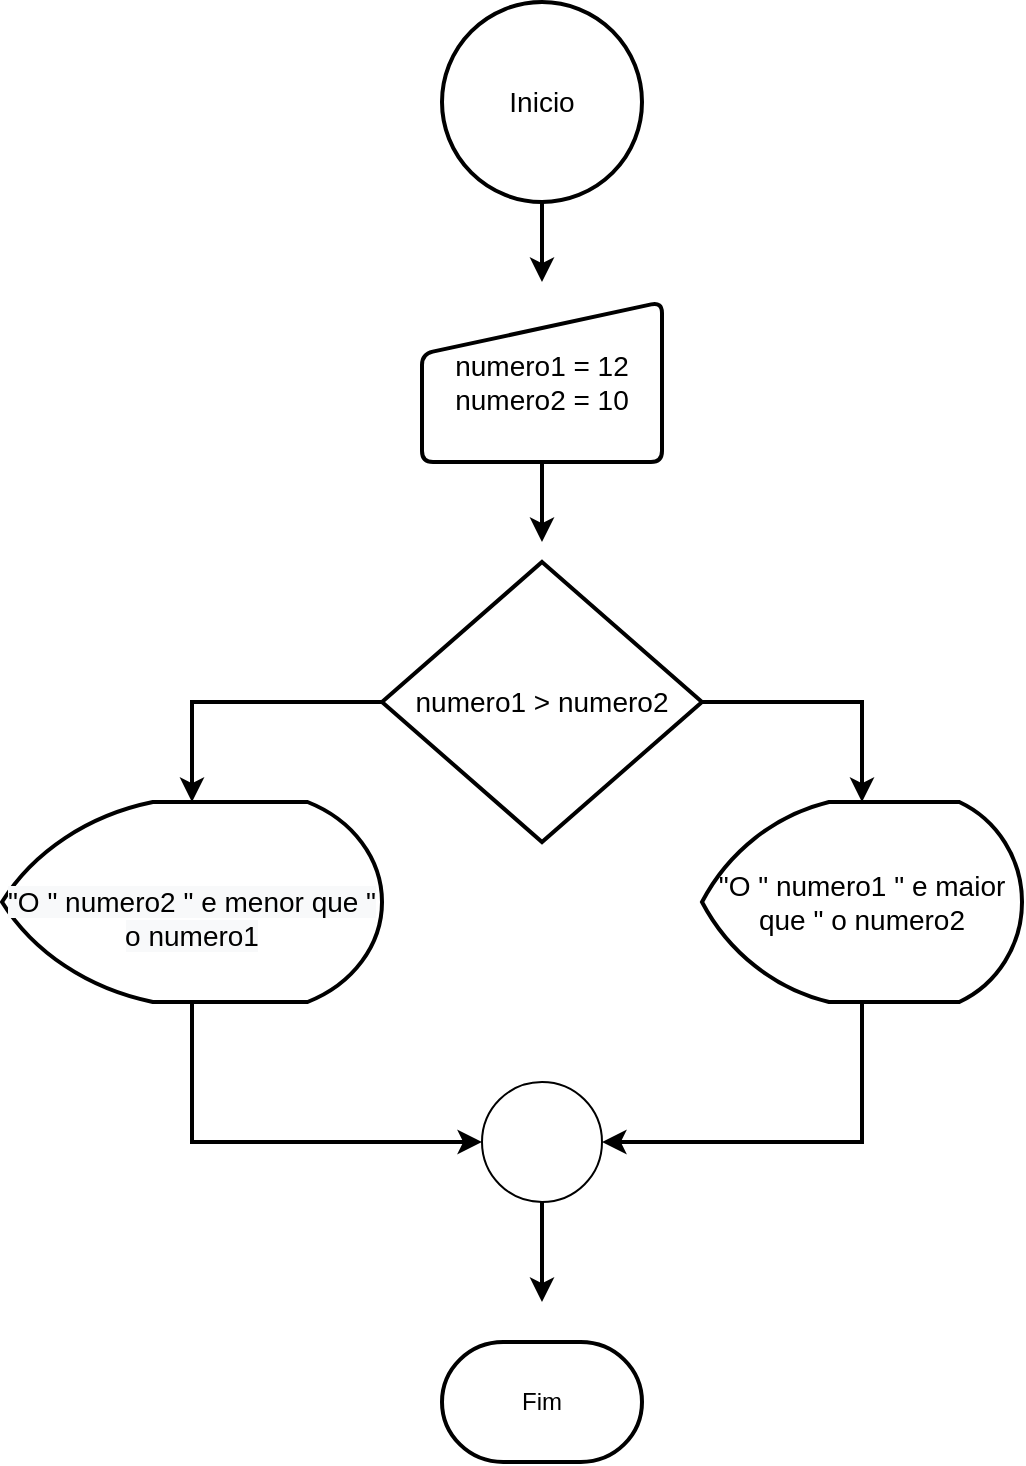 <mxfile version="13.9.9" type="onedrive"><diagram id="eAXtuDwZsXe_bkRFVHXI" name="Page-1"><mxGraphModel dx="868" dy="482" grid="1" gridSize="10" guides="1" tooltips="1" connect="1" arrows="1" fold="1" page="1" pageScale="1" pageWidth="827" pageHeight="1169" math="0" shadow="0"><root><mxCell id="0"/><mxCell id="1" parent="0"/><mxCell id="LH7oV-ndyfYwYdJWingN-4" style="edgeStyle=orthogonalEdgeStyle;rounded=0;orthogonalLoop=1;jettySize=auto;html=1;exitX=0.5;exitY=1;exitDx=0;exitDy=0;exitPerimeter=0;strokeWidth=2;" edge="1" parent="1" source="LH7oV-ndyfYwYdJWingN-1"><mxGeometry relative="1" as="geometry"><mxPoint x="330" y="180" as="targetPoint"/></mxGeometry></mxCell><mxCell id="LH7oV-ndyfYwYdJWingN-1" value="&lt;font style=&quot;font-size: 14px&quot;&gt;Inicio&lt;/font&gt;" style="strokeWidth=2;html=1;shape=mxgraph.flowchart.start_2;whiteSpace=wrap;" vertex="1" parent="1"><mxGeometry x="280" y="40" width="100" height="100" as="geometry"/></mxCell><mxCell id="LH7oV-ndyfYwYdJWingN-5" style="edgeStyle=orthogonalEdgeStyle;rounded=0;orthogonalLoop=1;jettySize=auto;html=1;exitX=0.5;exitY=1;exitDx=0;exitDy=0;strokeWidth=2;" edge="1" parent="1" source="LH7oV-ndyfYwYdJWingN-2"><mxGeometry relative="1" as="geometry"><mxPoint x="330" y="310" as="targetPoint"/></mxGeometry></mxCell><mxCell id="LH7oV-ndyfYwYdJWingN-2" value="&lt;font style=&quot;font-size: 14px&quot;&gt;numero1 = 12&lt;br&gt;&lt;/font&gt;&lt;font style=&quot;font-size: 14px&quot;&gt;numero2 = 10&lt;/font&gt;" style="html=1;strokeWidth=2;shape=manualInput;whiteSpace=wrap;rounded=1;size=26;arcSize=11;" vertex="1" parent="1"><mxGeometry x="270" y="190" width="120" height="80" as="geometry"/></mxCell><mxCell id="LH7oV-ndyfYwYdJWingN-9" style="edgeStyle=orthogonalEdgeStyle;rounded=0;orthogonalLoop=1;jettySize=auto;html=1;exitX=1;exitY=0.5;exitDx=0;exitDy=0;exitPerimeter=0;entryX=0.5;entryY=0;entryDx=0;entryDy=0;entryPerimeter=0;strokeWidth=2;" edge="1" parent="1" source="LH7oV-ndyfYwYdJWingN-3" target="LH7oV-ndyfYwYdJWingN-7"><mxGeometry relative="1" as="geometry"/></mxCell><mxCell id="LH7oV-ndyfYwYdJWingN-10" style="edgeStyle=orthogonalEdgeStyle;rounded=0;orthogonalLoop=1;jettySize=auto;html=1;exitX=0;exitY=0.5;exitDx=0;exitDy=0;exitPerimeter=0;entryX=0.5;entryY=0;entryDx=0;entryDy=0;entryPerimeter=0;strokeWidth=2;" edge="1" parent="1" source="LH7oV-ndyfYwYdJWingN-3" target="LH7oV-ndyfYwYdJWingN-8"><mxGeometry relative="1" as="geometry"/></mxCell><mxCell id="LH7oV-ndyfYwYdJWingN-3" value="&lt;font style=&quot;font-size: 14px&quot;&gt;numero1 &amp;gt; numero2&lt;/font&gt;" style="strokeWidth=2;html=1;shape=mxgraph.flowchart.decision;whiteSpace=wrap;" vertex="1" parent="1"><mxGeometry x="250" y="320" width="160" height="140" as="geometry"/></mxCell><mxCell id="LH7oV-ndyfYwYdJWingN-14" style="edgeStyle=orthogonalEdgeStyle;rounded=0;orthogonalLoop=1;jettySize=auto;html=1;exitX=0.5;exitY=1;exitDx=0;exitDy=0;exitPerimeter=0;entryX=1;entryY=0.5;entryDx=0;entryDy=0;entryPerimeter=0;strokeWidth=2;" edge="1" parent="1" source="LH7oV-ndyfYwYdJWingN-7" target="LH7oV-ndyfYwYdJWingN-12"><mxGeometry relative="1" as="geometry"/></mxCell><mxCell id="LH7oV-ndyfYwYdJWingN-7" value="&lt;font style=&quot;font-size: 14px&quot;&gt;&quot;O &quot; numero1 &quot; e maior que &quot; o numero2&lt;/font&gt;" style="strokeWidth=2;html=1;shape=mxgraph.flowchart.display;whiteSpace=wrap;" vertex="1" parent="1"><mxGeometry x="410" y="440" width="160" height="100" as="geometry"/></mxCell><mxCell id="LH7oV-ndyfYwYdJWingN-15" style="edgeStyle=orthogonalEdgeStyle;rounded=0;orthogonalLoop=1;jettySize=auto;html=1;exitX=0.5;exitY=1;exitDx=0;exitDy=0;exitPerimeter=0;entryX=0;entryY=0.5;entryDx=0;entryDy=0;entryPerimeter=0;strokeWidth=2;" edge="1" parent="1" source="LH7oV-ndyfYwYdJWingN-8" target="LH7oV-ndyfYwYdJWingN-12"><mxGeometry relative="1" as="geometry"/></mxCell><mxCell id="LH7oV-ndyfYwYdJWingN-8" value="&lt;span style=&quot;color: rgb(0 , 0 , 0) ; font-family: &amp;#34;helvetica&amp;#34; ; font-size: 14px ; font-style: normal ; font-weight: 400 ; letter-spacing: normal ; text-align: center ; text-indent: 0px ; text-transform: none ; word-spacing: 0px ; background-color: rgb(248 , 249 , 250) ; display: inline ; float: none&quot;&gt;&lt;br&gt;&quot;O &quot; numero2 &quot; e menor que &quot; o numero1&lt;/span&gt;" style="strokeWidth=2;html=1;shape=mxgraph.flowchart.display;whiteSpace=wrap;" vertex="1" parent="1"><mxGeometry x="60" y="440" width="190" height="100" as="geometry"/></mxCell><mxCell id="LH7oV-ndyfYwYdJWingN-16" style="edgeStyle=orthogonalEdgeStyle;rounded=0;orthogonalLoop=1;jettySize=auto;html=1;exitX=0.5;exitY=1;exitDx=0;exitDy=0;exitPerimeter=0;strokeWidth=2;" edge="1" parent="1" source="LH7oV-ndyfYwYdJWingN-12"><mxGeometry relative="1" as="geometry"><mxPoint x="330" y="690" as="targetPoint"/></mxGeometry></mxCell><mxCell id="LH7oV-ndyfYwYdJWingN-12" value="" style="verticalLabelPosition=bottom;verticalAlign=top;html=1;shape=mxgraph.flowchart.on-page_reference;" vertex="1" parent="1"><mxGeometry x="300" y="580" width="60" height="60" as="geometry"/></mxCell><mxCell id="LH7oV-ndyfYwYdJWingN-13" value="Fim" style="strokeWidth=2;html=1;shape=mxgraph.flowchart.terminator;whiteSpace=wrap;" vertex="1" parent="1"><mxGeometry x="280" y="710" width="100" height="60" as="geometry"/></mxCell></root></mxGraphModel></diagram></mxfile>